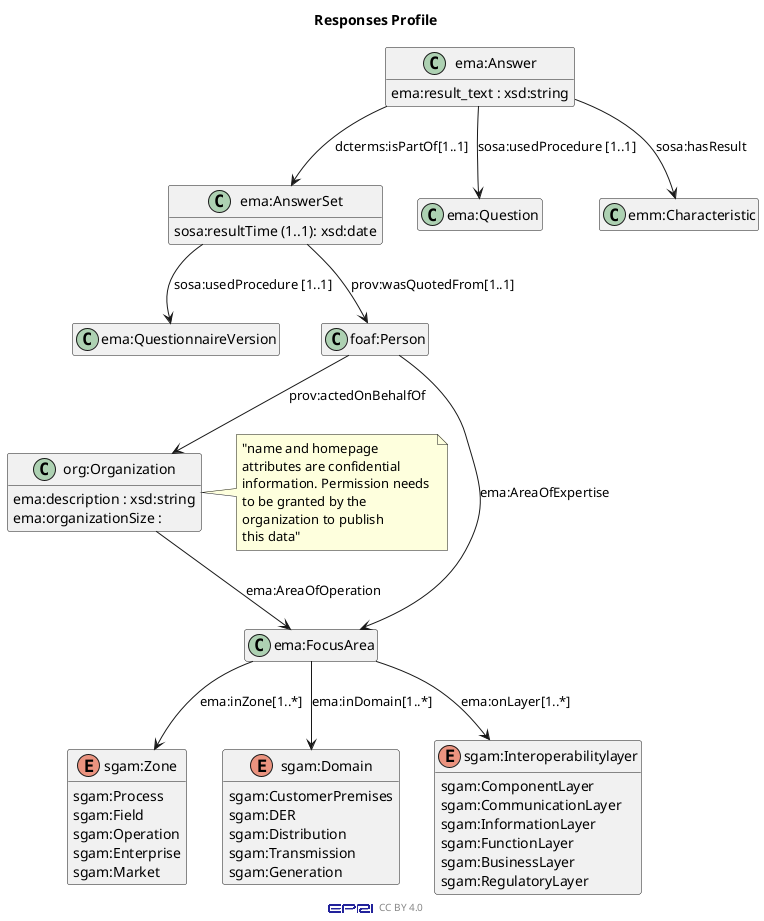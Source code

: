 @startuml Answer Set Profile

hide empty members

sprite $EPRI [376x77/16z] {
xTm5SYH144FHVm7T_xYBmJsGktP9FP7AGEEFUePfvZewChmUGoW--Zi6yP68eMNhpdgNT_lXBJLhTrAylDSDxyhb_x0VVuQKWFVbujt7dw28kp4Ow0xS5N5t
5kFTHnzMn3sGJ7KVkolY7cW6kflT5NBNQtT5t0FHMtLHo3q38ElSprrr3_swx-gYv91UlzQuZxVTwyxvELZLmmbtuGxgSBIg1nFgpjs9kCDX04jtZViS8Dgj
--d5BdVduzthNlUwrxtkTU_sZFpkTQ-x0kxTNvKoxgyv4-SY_z7TTnoOL-Cz3dnc-NDtINdtmF7tKm13T-NT9GNTPNKtiME-Bfoykpx2NGgxA-BkFijfO8-x
A-REr5rrztHDx7LtxZQmpNrkQs1Vv3vVlO5zv_OCANS0MBhz3WDtGtZPSG92xZoQq1MizkDY07Ft_2spdaSrdAq2HDovpAhpJT_aVgfSzrSe472lEmdtkfDm
hpjrhtlTwrxtkjUzxjsEh7lTkx_wVEfkk3RSE7Tsn_0qkU0iS9__fiaukznr6tVTrPq5pnTRu3u8GDq1jhZNdRe31BOawWwGSQyxTdVg3e1_Jx7kPnXIUsoQ
vRY9EzZTMU6E_RRXmOfZJwebvdvM7XYksAKEHDYltNFspCi9WL1MuHN_1
}


footer  <$EPRI,scale=0.12,color=darkblue>  CC BY 4.0

title Responses Profile


class "ema:AnswerSet" as Anss {
    sosa:resultTime (1..1): xsd:date
}

class "ema:Answer" as Ans {
    ema:result_text : xsd:string
}
class "ema:QuestionnaireVersion" as QRV {
}

class "ema:Question" as QV {
}

class "emm:Characteristic" as char


class "foaf:Person" as Person

class "org:Organization" as Organization {
    ema:description : xsd:string
    ema:organizationSize : 

}

note right : "name and homepage \nattributes are confidential \ninformation. Permission needs \nto be granted by the \norganization to publish \nthis data" 

class "ema:FocusArea" as FA

enum "sgam:Zone" as iopz {
    sgam:Process 
    sgam:Field 
    sgam:Operation
    sgam:Enterprise
    sgam:Market
}

enum "sgam:Domain" as iopd {
    sgam:CustomerPremises
    sgam:DER 
    sgam:Distribution
    sgam:Transmission
    sgam:Generation
}

enum "sgam:Interoperabilitylayer" as iopl {
    sgam:ComponentLayer
    sgam:CommunicationLayer
    sgam:InformationLayer
    sgam:FunctionLayer
    sgam:BusinessLayer
    sgam:RegulatoryLayer
}

Ans --> Anss : "dcterms:isPartOf[1..1]"

Anss --> QRV : "sosa:usedProcedure [1..1]"
Ans --> QV : "sosa:usedProcedure [1..1]"

Ans --> char : "sosa:hasResult"

Anss --> Person :"prov:wasQuotedFrom[1..1]"
Person --> Organization : "prov:actedOnBehalfOf"

FA --> iopd : "ema:inDomain[1..*]"
FA --> iopl : "ema:onLayer[1..*]"
FA --> iopz : "ema:inZone[1..*]"
Person --> FA : "ema:AreaOfExpertise"
Organization --> FA : "ema:AreaOfOperation"

@enduml